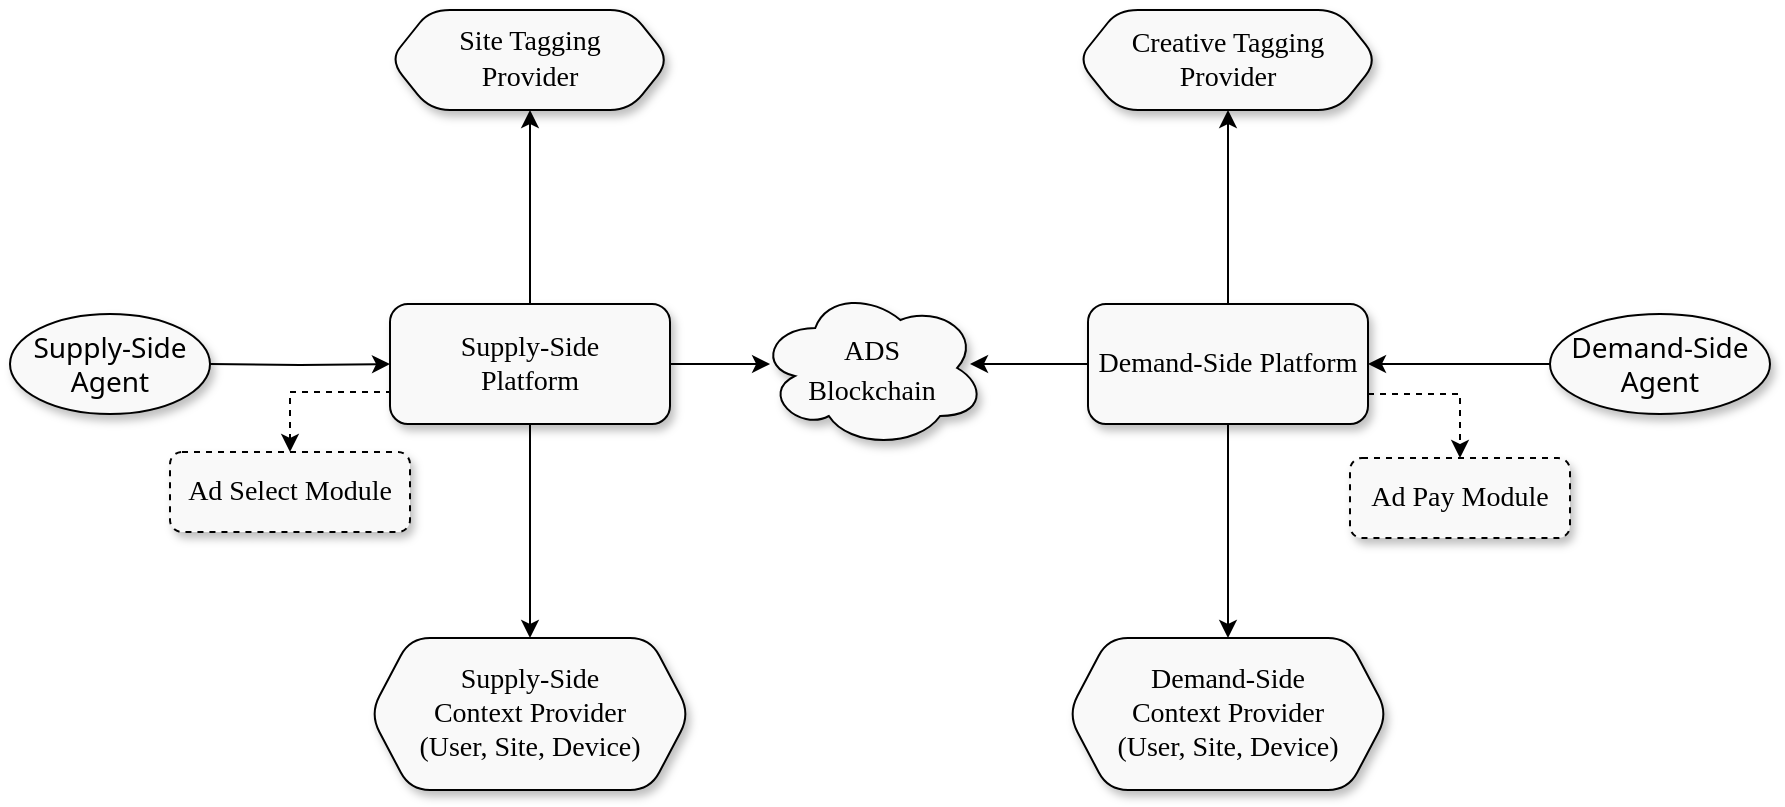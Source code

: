 <mxfile version="20.8.10" type="device"><diagram id="jn7hWb-1jvPDCO8oH757" name="Overview"><mxGraphModel dx="1418" dy="948" grid="1" gridSize="10" guides="1" tooltips="1" connect="1" arrows="1" fold="1" page="1" pageScale="1" pageWidth="1169" pageHeight="827" math="0" shadow="0"><root><mxCell id="0"/><mxCell id="1" parent="0"/><mxCell id="TTddFQqCvu-z7gr3W2Oo-3" style="edgeStyle=orthogonalEdgeStyle;rounded=0;orthogonalLoop=1;jettySize=auto;html=1;exitX=0;exitY=0.5;exitDx=0;exitDy=0;" parent="1" source="UW8ppSqbyXw56n3Y4dqZ-2" edge="1"><mxGeometry relative="1" as="geometry"><mxPoint x="620" y="367" as="targetPoint"/></mxGeometry></mxCell><mxCell id="UW8ppSqbyXw56n3Y4dqZ-15" style="edgeStyle=orthogonalEdgeStyle;rounded=0;orthogonalLoop=1;jettySize=auto;html=1;entryX=0.5;entryY=1;entryDx=0;entryDy=0;fontColor=#000000;strokeColor=#000000;shadow=0;" parent="1" source="UW8ppSqbyXw56n3Y4dqZ-1" target="UW8ppSqbyXw56n3Y4dqZ-4" edge="1"><mxGeometry relative="1" as="geometry"/></mxCell><mxCell id="njfDH5lzjeAfx0mGwy8I-3" style="edgeStyle=orthogonalEdgeStyle;rounded=0;orthogonalLoop=1;jettySize=auto;html=1;entryX=0.5;entryY=0;entryDx=0;entryDy=0;exitX=0;exitY=0.75;exitDx=0;exitDy=0;fontColor=#000000;strokeColor=#000000;shadow=0;dashed=1;" parent="1" source="UW8ppSqbyXw56n3Y4dqZ-1" target="UW8ppSqbyXw56n3Y4dqZ-26" edge="1"><mxGeometry relative="1" as="geometry"><Array as="points"><mxPoint x="280" y="381"/></Array></mxGeometry></mxCell><mxCell id="njfDH5lzjeAfx0mGwy8I-16" style="edgeStyle=orthogonalEdgeStyle;rounded=0;orthogonalLoop=1;jettySize=auto;html=1;fontColor=#000000;strokeColor=#000000;shadow=0;" parent="1" source="UW8ppSqbyXw56n3Y4dqZ-1" target="7m5zYhke_c38A_Lj1ryV-2" edge="1"><mxGeometry relative="1" as="geometry"><mxPoint x="400" y="490" as="targetPoint"/></mxGeometry></mxCell><mxCell id="TTddFQqCvu-z7gr3W2Oo-2" style="edgeStyle=orthogonalEdgeStyle;rounded=0;orthogonalLoop=1;jettySize=auto;html=1;entryX=0.051;entryY=0.475;entryDx=0;entryDy=0;entryPerimeter=0;" parent="1" source="UW8ppSqbyXw56n3Y4dqZ-1" target="Wy-U_TiyVfMH8nvqm76v-1" edge="1"><mxGeometry relative="1" as="geometry"/></mxCell><mxCell id="UW8ppSqbyXw56n3Y4dqZ-1" value="&lt;span style=&quot;text-align: start;&quot;&gt;&lt;font face=&quot;Tahoma&quot; style=&quot;font-size: 14px;&quot;&gt;Supply-Side &lt;br&gt;Platform&lt;/font&gt;&lt;/span&gt;" style="rounded=1;whiteSpace=wrap;html=1;shadow=1;glass=0;fontColor=#000000;strokeColor=#000000;fillColor=#F9F9F9;" parent="1" vertex="1"><mxGeometry x="330" y="337" width="140" height="60" as="geometry"/></mxCell><mxCell id="UW8ppSqbyXw56n3Y4dqZ-14" style="edgeStyle=orthogonalEdgeStyle;rounded=0;orthogonalLoop=1;jettySize=auto;html=1;entryX=0.5;entryY=1;entryDx=0;entryDy=0;fontColor=#000000;strokeColor=#000000;shadow=0;" parent="1" source="UW8ppSqbyXw56n3Y4dqZ-2" target="UW8ppSqbyXw56n3Y4dqZ-3" edge="1"><mxGeometry relative="1" as="geometry"/></mxCell><mxCell id="njfDH5lzjeAfx0mGwy8I-4" style="edgeStyle=orthogonalEdgeStyle;rounded=0;orthogonalLoop=1;jettySize=auto;html=1;exitX=1;exitY=0.75;exitDx=0;exitDy=0;fontColor=#000000;strokeColor=#000000;shadow=0;dashed=1;" parent="1" source="UW8ppSqbyXw56n3Y4dqZ-2" target="UW8ppSqbyXw56n3Y4dqZ-27" edge="1"><mxGeometry relative="1" as="geometry"/></mxCell><mxCell id="njfDH5lzjeAfx0mGwy8I-10" style="edgeStyle=orthogonalEdgeStyle;rounded=0;orthogonalLoop=1;jettySize=auto;html=1;fontColor=#000000;strokeColor=#000000;shadow=0;" parent="1" source="UW8ppSqbyXw56n3Y4dqZ-2" target="7m5zYhke_c38A_Lj1ryV-3" edge="1"><mxGeometry relative="1" as="geometry"><mxPoint x="750.0" y="490" as="targetPoint"/></mxGeometry></mxCell><mxCell id="UW8ppSqbyXw56n3Y4dqZ-2" value="&lt;span style=&quot;border-color: var(--border-color); text-align: start;&quot;&gt;&lt;font face=&quot;Tahoma&quot; style=&quot;border-color: var(--border-color); font-size: 14px;&quot;&gt;Demand-Side Platform&lt;/font&gt;&lt;/span&gt;" style="rounded=1;whiteSpace=wrap;html=1;fontColor=#000000;strokeColor=#000000;shadow=1;fillColor=#F9F9F9;" parent="1" vertex="1"><mxGeometry x="679" y="337" width="140" height="60" as="geometry"/></mxCell><mxCell id="UW8ppSqbyXw56n3Y4dqZ-3" value="&lt;span style=&quot;text-align: start;&quot;&gt;&lt;font face=&quot;Tahoma&quot; style=&quot;font-size: 14px;&quot;&gt;Creative Tagging Provider&lt;/font&gt;&lt;/span&gt;&lt;b&gt;&lt;br&gt;&lt;/b&gt;" style="shape=hexagon;perimeter=hexagonPerimeter2;whiteSpace=wrap;html=1;fixedSize=1;fontColor=#000000;strokeColor=#000000;shadow=1;fillColor=#F9F9F9;rounded=1;" parent="1" vertex="1"><mxGeometry x="674" y="190" width="150" height="50" as="geometry"/></mxCell><mxCell id="UW8ppSqbyXw56n3Y4dqZ-4" value="&lt;font face=&quot;Tahoma&quot;&gt;&lt;font style=&quot;font-size: 14px;&quot;&gt;Site Tagging&lt;br&gt;&lt;/font&gt;&lt;span style=&quot;font-size: 14px; text-align: start;&quot;&gt;Provider&lt;/span&gt;&lt;/font&gt;&lt;span style=&quot;font-family: &amp;quot;HCo Gotham&amp;quot;, system-ui, -apple-system, &amp;quot;Segoe UI&amp;quot;, Roboto, &amp;quot;Helvetica Neue&amp;quot;, Arial, &amp;quot;Noto Sans&amp;quot;, &amp;quot;Liberation Sans&amp;quot;, sans-serif, &amp;quot;Apple Color Emoji&amp;quot;, &amp;quot;Segoe UI Emoji&amp;quot;, &amp;quot;Segoe UI Symbol&amp;quot;, &amp;quot;Noto Color Emoji&amp;quot;; text-align: start;&quot;&gt;&lt;font style=&quot;font-size: 14px;&quot;&gt;&lt;br&gt;&lt;/font&gt;&lt;/span&gt;" style="shape=hexagon;perimeter=hexagonPerimeter2;whiteSpace=wrap;html=1;fixedSize=1;fontColor=#000000;strokeColor=#000000;shadow=1;fillColor=#F9F9F9;rounded=1;" parent="1" vertex="1"><mxGeometry x="330" y="190" width="140" height="50" as="geometry"/></mxCell><mxCell id="UW8ppSqbyXw56n3Y4dqZ-26" value="&lt;span style=&quot;border-color: var(--border-color); text-align: start;&quot;&gt;&lt;font face=&quot;Tahoma&quot; style=&quot;border-color: var(--border-color); font-size: 14px;&quot;&gt;Ad Select Module&lt;/font&gt;&lt;/span&gt;" style="rounded=1;whiteSpace=wrap;html=1;fontColor=#000000;strokeColor=#000000;shadow=1;fillColor=#F9F9F9;dashed=1;" parent="1" vertex="1"><mxGeometry x="220" y="411" width="120" height="40" as="geometry"/></mxCell><mxCell id="UW8ppSqbyXw56n3Y4dqZ-27" value="&lt;span style=&quot;border-color: var(--border-color); text-align: start;&quot;&gt;&lt;font face=&quot;Tahoma&quot; style=&quot;border-color: var(--border-color); font-size: 14px;&quot;&gt;Ad Pay Module&lt;/font&gt;&lt;/span&gt;" style="rounded=1;whiteSpace=wrap;html=1;fontColor=#000000;strokeColor=#000000;shadow=1;fillColor=#F9F9F9;dashed=1;" parent="1" vertex="1"><mxGeometry x="810" y="414" width="110" height="40" as="geometry"/></mxCell><mxCell id="7m5zYhke_c38A_Lj1ryV-2" value="&lt;font face=&quot;Tahoma&quot; style=&quot;font-size: 14px;&quot;&gt;&lt;font style=&quot;&quot;&gt;Supply-Side Context&amp;nbsp;&lt;span style=&quot;text-align: start;&quot;&gt;Provider&lt;/span&gt;&lt;span style=&quot;text-align: start;&quot;&gt;&lt;br&gt;&lt;/span&gt;&lt;/font&gt;(User, Site, Device)&lt;/font&gt;" style="shape=hexagon;perimeter=hexagonPerimeter2;whiteSpace=wrap;html=1;fixedSize=1;fontColor=#000000;strokeColor=#000000;shadow=1;fillColor=#F9F9F9;rounded=1;" parent="1" vertex="1"><mxGeometry x="320" y="504" width="160" height="76" as="geometry"/></mxCell><mxCell id="7m5zYhke_c38A_Lj1ryV-3" value="&lt;font face=&quot;Tahoma&quot; style=&quot;font-size: 14px;&quot;&gt;&lt;font style=&quot;&quot;&gt;Demand-Side Context&amp;nbsp;&lt;span style=&quot;text-align: start;&quot;&gt;Provider&lt;/span&gt;&lt;span style=&quot;text-align: start;&quot;&gt;&lt;br&gt;&lt;/span&gt;&lt;/font&gt;(User, Site, Device)&lt;/font&gt;" style="shape=hexagon;perimeter=hexagonPerimeter2;whiteSpace=wrap;html=1;fixedSize=1;fontColor=#000000;strokeColor=#000000;shadow=1;fillColor=#F9F9F9;rounded=1;" parent="1" vertex="1"><mxGeometry x="669" y="504" width="160" height="76" as="geometry"/></mxCell><mxCell id="Wy-U_TiyVfMH8nvqm76v-1" value="&lt;font face=&quot;Tahoma&quot; style=&quot;font-size: 14px;&quot; color=&quot;#000000&quot;&gt;ADS&lt;br style=&quot;border-color: var(--border-color); text-align: start;&quot;&gt;&lt;span style=&quot;text-align: start;&quot;&gt;Blockchain&lt;/span&gt;&lt;/font&gt;" style="ellipse;shape=cloud;whiteSpace=wrap;html=1;rounded=1;shadow=1;fontSize=16;fontColor=#999999;fillColor=#F9F9F9;" parent="1" vertex="1"><mxGeometry x="514.25" y="329" width="113.5" height="80" as="geometry"/></mxCell><mxCell id="1mXAAg8djL0FOG-yekyH-1" style="edgeStyle=orthogonalEdgeStyle;rounded=0;orthogonalLoop=1;jettySize=auto;html=1;entryX=1;entryY=0.5;entryDx=0;entryDy=0;startArrow=classic;startFill=1;endArrow=none;endFill=0;fontColor=#000000;strokeColor=#000000;shadow=0;" edge="1" parent="1" target="1mXAAg8djL0FOG-yekyH-2"><mxGeometry relative="1" as="geometry"><mxPoint x="330" y="367" as="sourcePoint"/></mxGeometry></mxCell><mxCell id="1mXAAg8djL0FOG-yekyH-2" value="&lt;span style=&quot;font-family: &amp;quot;HCo Gotham&amp;quot;, system-ui, -apple-system, &amp;quot;Segoe UI&amp;quot;, Roboto, &amp;quot;Helvetica Neue&amp;quot;, Arial, &amp;quot;Noto Sans&amp;quot;, &amp;quot;Liberation Sans&amp;quot;, sans-serif, &amp;quot;Apple Color Emoji&amp;quot;, &amp;quot;Segoe UI Emoji&amp;quot;, &amp;quot;Segoe UI Symbol&amp;quot;, &amp;quot;Noto Color Emoji&amp;quot;; text-align: start;&quot;&gt;&lt;font style=&quot;font-size: 14px;&quot;&gt;Supply-Side Agent&lt;/font&gt;&lt;/span&gt;" style="ellipse;whiteSpace=wrap;html=1;fontColor=#000000;strokeColor=#000000;shadow=1;fillColor=#F9F9F9;" vertex="1" parent="1"><mxGeometry x="140" y="342" width="100" height="50" as="geometry"/></mxCell><mxCell id="1mXAAg8djL0FOG-yekyH-3" style="edgeStyle=orthogonalEdgeStyle;rounded=0;orthogonalLoop=1;jettySize=auto;html=1;entryX=1;entryY=0.5;entryDx=0;entryDy=0;fontColor=#000000;strokeColor=#000000;shadow=0;" edge="1" parent="1" source="1mXAAg8djL0FOG-yekyH-4"><mxGeometry relative="1" as="geometry"><mxPoint x="819" y="367" as="targetPoint"/></mxGeometry></mxCell><mxCell id="1mXAAg8djL0FOG-yekyH-4" value="&lt;span style=&quot;border-color: var(--border-color); font-family: &amp;quot;HCo Gotham&amp;quot;, system-ui, -apple-system, &amp;quot;Segoe UI&amp;quot;, Roboto, &amp;quot;Helvetica Neue&amp;quot;, Arial, &amp;quot;Noto Sans&amp;quot;, &amp;quot;Liberation Sans&amp;quot;, sans-serif, &amp;quot;Apple Color Emoji&amp;quot;, &amp;quot;Segoe UI Emoji&amp;quot;, &amp;quot;Segoe UI Symbol&amp;quot;, &amp;quot;Noto Color Emoji&amp;quot;; text-align: start;&quot;&gt;&lt;font style=&quot;border-color: var(--border-color); font-size: 14px;&quot;&gt;Demand-Side Agent&lt;/font&gt;&lt;/span&gt;" style="ellipse;whiteSpace=wrap;html=1;fontColor=#000000;strokeColor=#000000;shadow=1;fillColor=#F9F9F9;" vertex="1" parent="1"><mxGeometry x="910" y="342" width="110" height="50" as="geometry"/></mxCell></root></mxGraphModel></diagram></mxfile>